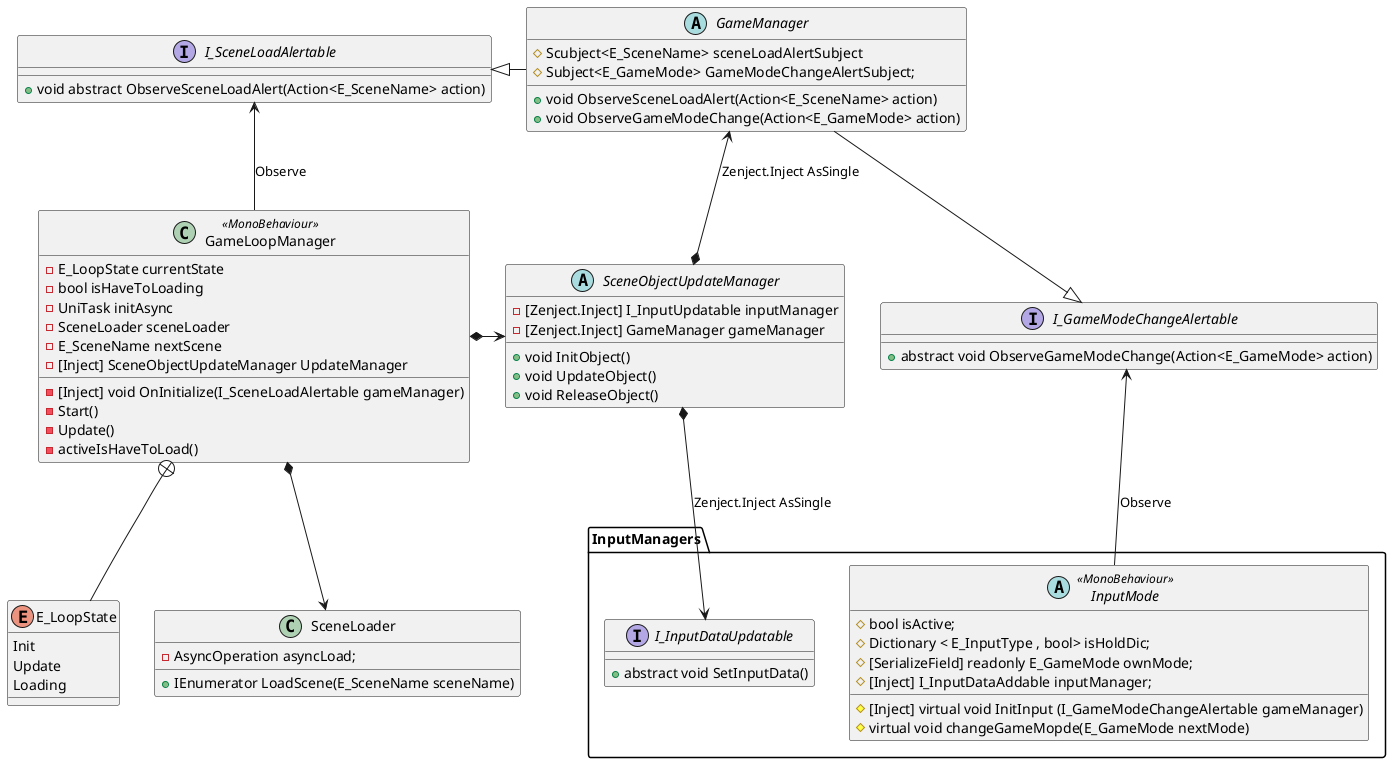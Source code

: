@startuml GameLoopManager

    class GameLoopManager<<MonoBehaviour>>{
        - E_LoopState currentState
        - bool isHaveToLoading
        - UniTask initAsync
        - SceneLoader sceneLoader
        - E_SceneName nextScene
        - [Inject] SceneObjectUpdateManager UpdateManager

        - [Inject] void OnInitialize(I_SceneLoadAlertable gameManager)
        - Start()
        - Update()
        - activeIsHaveToLoad()
    }

    enum E_LoopState {
        Init
        Update
        Loading
    }


    class SceneLoader{
        - AsyncOperation asyncLoad;

        + IEnumerator LoadScene(E_SceneName sceneName)
    }


    abstract class SceneObjectUpdateManager{
        - [Zenject.Inject] I_InputUpdatable inputManager
        - [Zenject.Inject] GameManager gameManager

        + void InitObject()
        + void UpdateObject()
        + void ReleaseObject()
    }


    interface I_SceneLoadAlertable{
        + void abstract ObserveSceneLoadAlert(Action<E_SceneName> action)
    }


    abstract class GameManager {
        # Scubject<E_SceneName> sceneLoadAlertSubject
        # Subject<E_GameMode> GameModeChangeAlertSubject;

        + void ObserveSceneLoadAlert(Action<E_SceneName> action)
        + void ObserveGameModeChange(Action<E_GameMode> action)
    }

    interface I_GameModeChangeAlertable{
        + abstract void ObserveGameModeChange(Action<E_GameMode> action)
    }

    
    

    namespace InputManagers{
        abstract class InputMode<<MonoBehaviour>>{
            # bool isActive;
            # Dictionary < E_InputType , bool> isHoldDic;
            # [SerializeField] readonly E_GameMode ownMode;
            # [Inject] I_InputDataAddable inputManager;
            
            # [Inject] virtual void InitInput (I_GameModeChangeAlertable gameManager)
            # virtual void changeGameMopde(E_GameMode nextMode)
        }

        interface I_InputDataUpdatable{
            + abstract void SetInputData()
        }
        
        /'class InputManager{
            + const float maxValidFrameCount
            - List< InputData > inputList
            - List< InputData > inputBuffer
            
            + InputManager()
            + InputData[] GetInputList()
            + InputData[] GetInputBuffer()
            + void UpdateInput()
            + void SetInputData()
        }

        

        class InputData{
            + E_InputType type
            + float frameCount
            + InputData (E_InputType type)
        }


        interface I_InputDataAddable{
            + abstract InputManager()
            + abstract InputData[] GetInputList()
            + abstract InputData[] GetInputBuffer()
        }
        '/
    }


    GameLoopManager -up-> I_SceneLoadAlertable : Observe
    GameLoopManager *-right-> SceneObjectUpdateManager
    GameLoopManager *-down-> SceneLoader

    GameManager -left-|> I_SceneLoadAlertable
    GameManager --|> I_GameModeChangeAlertable

    InputMode -up-> I_GameModeChangeAlertable : Observe

    SceneObjectUpdateManager *-left-> GameManager : Zenject.Inject AsSingle
    SceneObjectUpdateManager *--> I_InputDataUpdatable : Zenject.Inject AsSingle

    E_LoopState -up-+ GameLoopManager


    /'
    InputManager --|> I_InputDataAddable
    InputManager -up-|> I_InputDataUpdatable
    InputManager o-left- InputData
    InputMode *-left-> I_InputDataAddable : Zenject.Inject AsSingle
    '/
    
@enduml